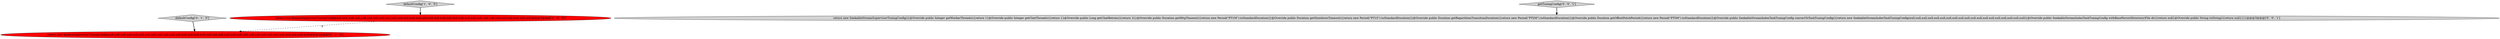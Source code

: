 digraph {
0 [style = filled, label = "return new KinesisSupervisorTuningConfig(null,null,null,null,null,null,null,null,null,null,null,null,null,null,null,null,null,null,null,null,null,null,null,null,null,null,null,null,null,null,null,null)@@@3@@@['1', '0', '0']", fillcolor = red, shape = ellipse image = "AAA1AAABBB1BBB"];
5 [style = filled, label = "getTuningConfig['0', '0', '1']", fillcolor = lightgray, shape = diamond image = "AAA0AAABBB3BBB"];
2 [style = filled, label = "return new KinesisSupervisorTuningConfig(null,null,null,null,null,null,null,null,null,null,null,null,null,null,null,null,null,null,null,null,null,null,null,null,null,null,null,null,null,null,null,null,null)@@@3@@@['0', '1', '0']", fillcolor = red, shape = ellipse image = "AAA1AAABBB2BBB"];
1 [style = filled, label = "defaultConfig['1', '0', '0']", fillcolor = lightgray, shape = diamond image = "AAA0AAABBB1BBB"];
4 [style = filled, label = "return new SeekableStreamSupervisorTuningConfig(){@Override public Integer getWorkerThreads(){return 1}@Override public Integer getChatThreads(){return 1}@Override public Long getChatRetries(){return 1L}@Override public Duration getHttpTimeout(){return new Period(\"PT1M\").toStandardDuration()}@Override public Duration getShutdownTimeout(){return new Period(\"PT1S\").toStandardDuration()}@Override public Duration getRepartitionTransitionDuration(){return new Period(\"PT2M\").toStandardDuration()}@Override public Duration getOffsetFetchPeriod(){return new Period(\"PT5M\").toStandardDuration()}@Override public SeekableStreamIndexTaskTuningConfig convertToTaskTuningConfig(){return new SeekableStreamIndexTaskTuningConfig(null,null,null,null,null,null,null,null,null,null,null,null,null,null,null,null,null,null,null){@Override public SeekableStreamIndexTaskTuningConfig withBasePersistDirectory(File dir){return null}@Override public String toString(){return null}}}}@@@3@@@['0', '0', '1']", fillcolor = lightgray, shape = ellipse image = "AAA0AAABBB3BBB"];
3 [style = filled, label = "defaultConfig['0', '1', '0']", fillcolor = lightgray, shape = diamond image = "AAA0AAABBB2BBB"];
0->2 [style = dashed, label="0"];
5->4 [style = bold, label=""];
1->0 [style = bold, label=""];
3->2 [style = bold, label=""];
}
